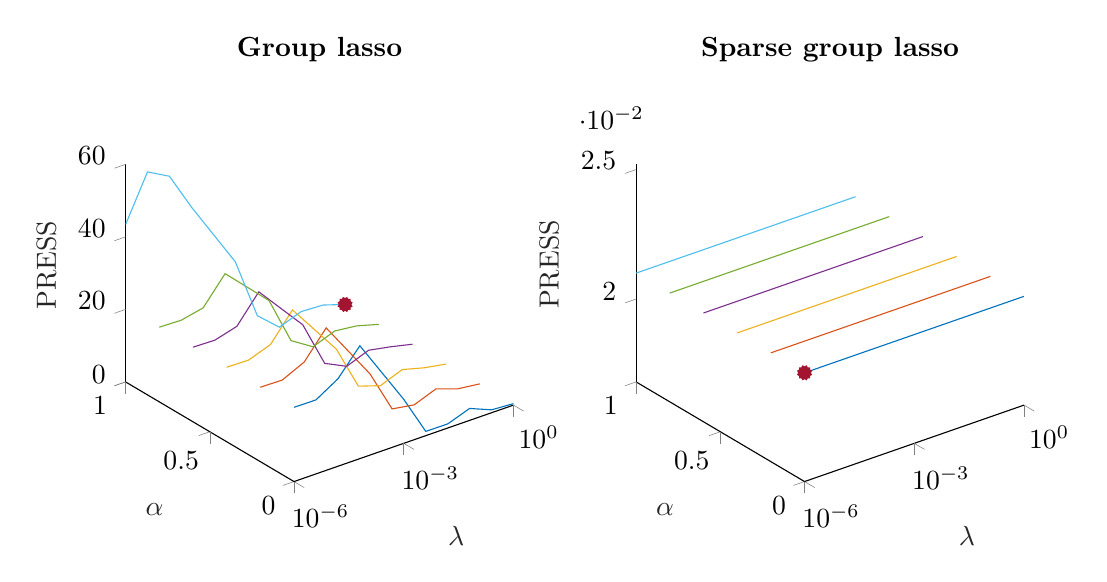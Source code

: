 % This file was created by matlab2tikz.
%
\definecolor{mycolor1}{rgb}{0.0,0.447,0.741}%
\definecolor{mycolor2}{rgb}{0.85,0.325,0.098}%
\definecolor{mycolor3}{rgb}{0.929,0.694,0.125}%
\definecolor{mycolor4}{rgb}{0.494,0.184,0.556}%
\definecolor{mycolor5}{rgb}{0.466,0.674,0.188}%
\definecolor{mycolor6}{rgb}{0.301,0.745,0.933}%
\definecolor{mycolor7}{rgb}{0.635,0.078,0.184}%
%
\begin{tikzpicture}

\begin{axis}[%
width=4.927cm,
height=5cm,
at={(0cm,0cm)},
scale only axis,
xmode=log,
xmin=1e-06,
xmax=1,
xminorticks=true,
tick align=outside,
xlabel style={font=\color{white!15!black}},
xlabel={$\lambda$},
ymin=0,
ymax=1,
ylabel style={font=\color{white!15!black}},
ylabel={$\alpha$},
zmin=0,
zmax=60,
zlabel style={font=\color{white!15!black}},
zlabel={PRESS},
view={-37.5}{30},
axis background/.style={fill=white},
title style={font=\bfseries},
title={Group lasso},
axis x line*=bottom,
axis y line*=left,
axis z line*=left
]
\addplot3 [color=mycolor1]
 table[row sep=crcr] {%
1e-06	0	20.487\\
3.981e-06	0	20.404\\
1.585e-05	0	24.108\\
6.31e-05	0	31.125\\
0.0	0	28.713\\
0.001	0	12.124\\
0.004	0	1.173\\
0.016	0	1.134\\
0.063	0	3.294\\
0.251	0	0.804\\
1	0	0.407\\
};
 \addplot3 [color=mycolor2]
 table[row sep=crcr] {%
1e-06	0.2	20.513\\
3.981e-06	0.2	20.389\\
1.585e-05	0.2	23.254\\
6.31e-05	0.2	30.556\\
0.0	0.2	30.261\\
0.001	0.2	13.632\\
0.004	0.2	1.882\\
0.016	0.2	0.876\\
0.063	0.2	3.181\\
0.251	0.2	1.101\\
1	0.2	0.358\\
};
 \addplot3 [color=mycolor3]
 table[row sep=crcr] {%
1e-06	0.4	20.538\\
3.981e-06	0.4	20.389\\
1.585e-05	0.4	22.598\\
6.31e-05	0.4	30.016\\
0.0	0.4	31.256\\
0.001	0.4	14.978\\
0.004	0.4	2.654\\
0.016	0.4	0.676\\
0.063	0.4	3.02\\
0.251	0.4	1.405\\
1	0.4	0.321\\
};
 \addplot3 [color=mycolor4]
 table[row sep=crcr] {%
1e-06	0.6	20.562\\
3.981e-06	0.6	20.394\\
1.585e-05	0.6	22.093\\
6.31e-05	0.6	29.505\\
0.0	0.6	31.872\\
0.001	0.6	16.225\\
0.004	0.6	3.444\\
0.016	0.6	0.522\\
0.063	0.6	2.847\\
0.251	0.6	1.698\\
1	0.6	0.295\\
};
 \addplot3 [color=mycolor5]
 table[row sep=crcr] {%
1e-06	0.8	20.586\\
3.981e-06	0.8	20.399\\
1.585e-05	0.8	21.702\\
6.31e-05	0.8	29.022\\
0.0	0.8	32.232\\
0.001	0.8	17.398\\
0.004	0.8	4.225\\
0.016	0.8	0.405\\
0.063	0.8	2.68\\
0.251	0.8	1.97\\
1	0.8	0.279\\
};
 \addplot3 [color=mycolor6]
 table[row sep=crcr] {%
1e-06	1	43.375\\
3.981e-06	1	55.808\\
1.585e-05	1	52.496\\
6.31e-05	1	41.887\\
0.0	1	39.072\\
0.001	1	22.572\\
0.004	1	5.602\\
0.016	1	0.321\\
0.063	1	2.524\\
0.251	1	2.217\\
1	1	0.271\\
};
 \addplot3 [color=mycolor7, line width=4.0pt, draw=none, mark=asterisk, mark options={solid, mycolor7}]
 table[row sep=crcr] {%
1	1	0.271\\
};
 \end{axis}

\begin{axis}[%
width=4.927cm,
height=5cm,
at={(6.484cm,0cm)},
scale only axis,
xmode=log,
xmin=1e-06,
xmax=1,
xminorticks=true,
tick align=outside,
xlabel style={font=\color{white!15!black}},
xlabel={$\lambda$},
ymin=0,
ymax=1,
ylabel style={font=\color{white!15!black}},
ylabel={$\alpha$},
zmin=0.021,
zmax=0.021,
zlabel style={font=\color{white!15!black}},
zlabel={PRESS},
view={-37.5}{30},
axis background/.style={fill=white},
title style={font=\bfseries},
title={Sparse group lasso},
axis x line*=bottom,
axis y line*=left,
axis z line*=left
]
\addplot3 [color=mycolor1]
 table[row sep=crcr] {%
1e-06	0	0.021\\
3.981e-06	0	0.021\\
1.585e-05	0	0.021\\
6.31e-05	0	0.021\\
0.0	0	0.021\\
0.001	0	0.021\\
0.004	0	0.021\\
0.016	0	0.021\\
0.063	0	0.021\\
0.251	0	0.021\\
1	0	0.021\\
};
 \addplot3 [color=mycolor2]
 table[row sep=crcr] {%
1e-06	0.2	0.021\\
3.981e-06	0.2	0.021\\
1.585e-05	0.2	0.021\\
6.31e-05	0.2	0.021\\
0.0	0.2	0.021\\
0.001	0.2	0.021\\
0.004	0.2	0.021\\
0.016	0.2	0.021\\
0.063	0.2	0.021\\
0.251	0.2	0.021\\
1	0.2	0.021\\
};
 \addplot3 [color=mycolor3]
 table[row sep=crcr] {%
1e-06	0.4	0.021\\
3.981e-06	0.4	0.021\\
1.585e-05	0.4	0.021\\
6.31e-05	0.4	0.021\\
0.0	0.4	0.021\\
0.001	0.4	0.021\\
0.004	0.4	0.021\\
0.016	0.4	0.021\\
0.063	0.4	0.021\\
0.251	0.4	0.021\\
1	0.4	0.021\\
};
 \addplot3 [color=mycolor4]
 table[row sep=crcr] {%
1e-06	0.6	0.021\\
3.981e-06	0.6	0.021\\
1.585e-05	0.6	0.021\\
6.31e-05	0.6	0.021\\
0.0	0.6	0.021\\
0.001	0.6	0.021\\
0.004	0.6	0.021\\
0.016	0.6	0.021\\
0.063	0.6	0.021\\
0.251	0.6	0.021\\
1	0.6	0.021\\
};
 \addplot3 [color=mycolor5]
 table[row sep=crcr] {%
1e-06	0.8	0.021\\
3.981e-06	0.8	0.021\\
1.585e-05	0.8	0.021\\
6.31e-05	0.8	0.021\\
0.0	0.8	0.021\\
0.001	0.8	0.021\\
0.004	0.8	0.021\\
0.016	0.8	0.021\\
0.063	0.8	0.021\\
0.251	0.8	0.021\\
1	0.8	0.021\\
};
 \addplot3 [color=mycolor6]
 table[row sep=crcr] {%
1e-06	1	0.021\\
3.981e-06	1	0.021\\
1.585e-05	1	0.021\\
6.31e-05	1	0.021\\
0.0	1	0.021\\
0.001	1	0.021\\
0.004	1	0.021\\
0.016	1	0.021\\
0.063	1	0.021\\
0.251	1	0.021\\
1	1	0.021\\
};
 \addplot3 [color=mycolor7, line width=4.0pt, draw=none, mark=asterisk, mark options={solid, mycolor7}]
 table[row sep=crcr] {%
1e-06	0	0.021\\
};
 \end{axis}
\end{tikzpicture}%